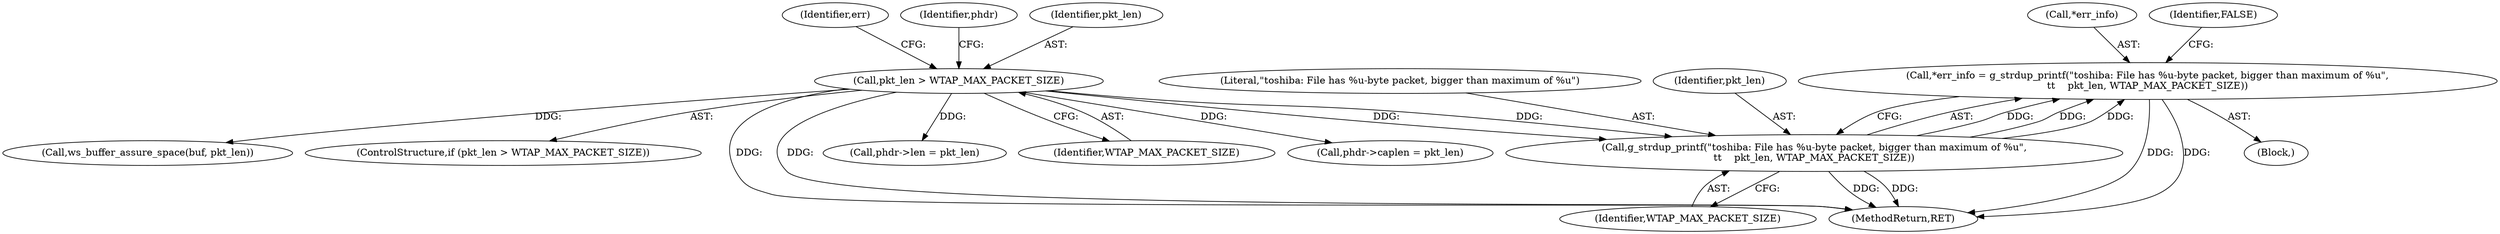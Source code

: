 digraph "0_wireshark_5efb45231671baa2db2011d8f67f9d6e72bc455b@pointer" {
"1000266" [label="(Call,*err_info = g_strdup_printf(\"toshiba: File has %u-byte packet, bigger than maximum of %u\",\n\t\t    pkt_len, WTAP_MAX_PACKET_SIZE))"];
"1000269" [label="(Call,g_strdup_printf(\"toshiba: File has %u-byte packet, bigger than maximum of %u\",\n\t\t    pkt_len, WTAP_MAX_PACKET_SIZE))"];
"1000258" [label="(Call,pkt_len > WTAP_MAX_PACKET_SIZE)"];
"1000258" [label="(Call,pkt_len > WTAP_MAX_PACKET_SIZE)"];
"1000259" [label="(Identifier,pkt_len)"];
"1000264" [label="(Identifier,err)"];
"1000399" [label="(Call,ws_buffer_assure_space(buf, pkt_len))"];
"1000267" [label="(Call,*err_info)"];
"1000277" [label="(Identifier,phdr)"];
"1000257" [label="(ControlStructure,if (pkt_len > WTAP_MAX_PACKET_SIZE))"];
"1000261" [label="(Block,)"];
"1000476" [label="(MethodReturn,RET)"];
"1000316" [label="(Call,phdr->len = pkt_len)"];
"1000269" [label="(Call,g_strdup_printf(\"toshiba: File has %u-byte packet, bigger than maximum of %u\",\n\t\t    pkt_len, WTAP_MAX_PACKET_SIZE))"];
"1000266" [label="(Call,*err_info = g_strdup_printf(\"toshiba: File has %u-byte packet, bigger than maximum of %u\",\n\t\t    pkt_len, WTAP_MAX_PACKET_SIZE))"];
"1000272" [label="(Identifier,WTAP_MAX_PACKET_SIZE)"];
"1000270" [label="(Literal,\"toshiba: File has %u-byte packet, bigger than maximum of %u\")"];
"1000260" [label="(Identifier,WTAP_MAX_PACKET_SIZE)"];
"1000311" [label="(Call,phdr->caplen = pkt_len)"];
"1000274" [label="(Identifier,FALSE)"];
"1000271" [label="(Identifier,pkt_len)"];
"1000266" -> "1000261"  [label="AST: "];
"1000266" -> "1000269"  [label="CFG: "];
"1000267" -> "1000266"  [label="AST: "];
"1000269" -> "1000266"  [label="AST: "];
"1000274" -> "1000266"  [label="CFG: "];
"1000266" -> "1000476"  [label="DDG: "];
"1000266" -> "1000476"  [label="DDG: "];
"1000269" -> "1000266"  [label="DDG: "];
"1000269" -> "1000266"  [label="DDG: "];
"1000269" -> "1000266"  [label="DDG: "];
"1000269" -> "1000272"  [label="CFG: "];
"1000270" -> "1000269"  [label="AST: "];
"1000271" -> "1000269"  [label="AST: "];
"1000272" -> "1000269"  [label="AST: "];
"1000269" -> "1000476"  [label="DDG: "];
"1000269" -> "1000476"  [label="DDG: "];
"1000258" -> "1000269"  [label="DDG: "];
"1000258" -> "1000269"  [label="DDG: "];
"1000258" -> "1000257"  [label="AST: "];
"1000258" -> "1000260"  [label="CFG: "];
"1000259" -> "1000258"  [label="AST: "];
"1000260" -> "1000258"  [label="AST: "];
"1000264" -> "1000258"  [label="CFG: "];
"1000277" -> "1000258"  [label="CFG: "];
"1000258" -> "1000476"  [label="DDG: "];
"1000258" -> "1000476"  [label="DDG: "];
"1000258" -> "1000311"  [label="DDG: "];
"1000258" -> "1000316"  [label="DDG: "];
"1000258" -> "1000399"  [label="DDG: "];
}
